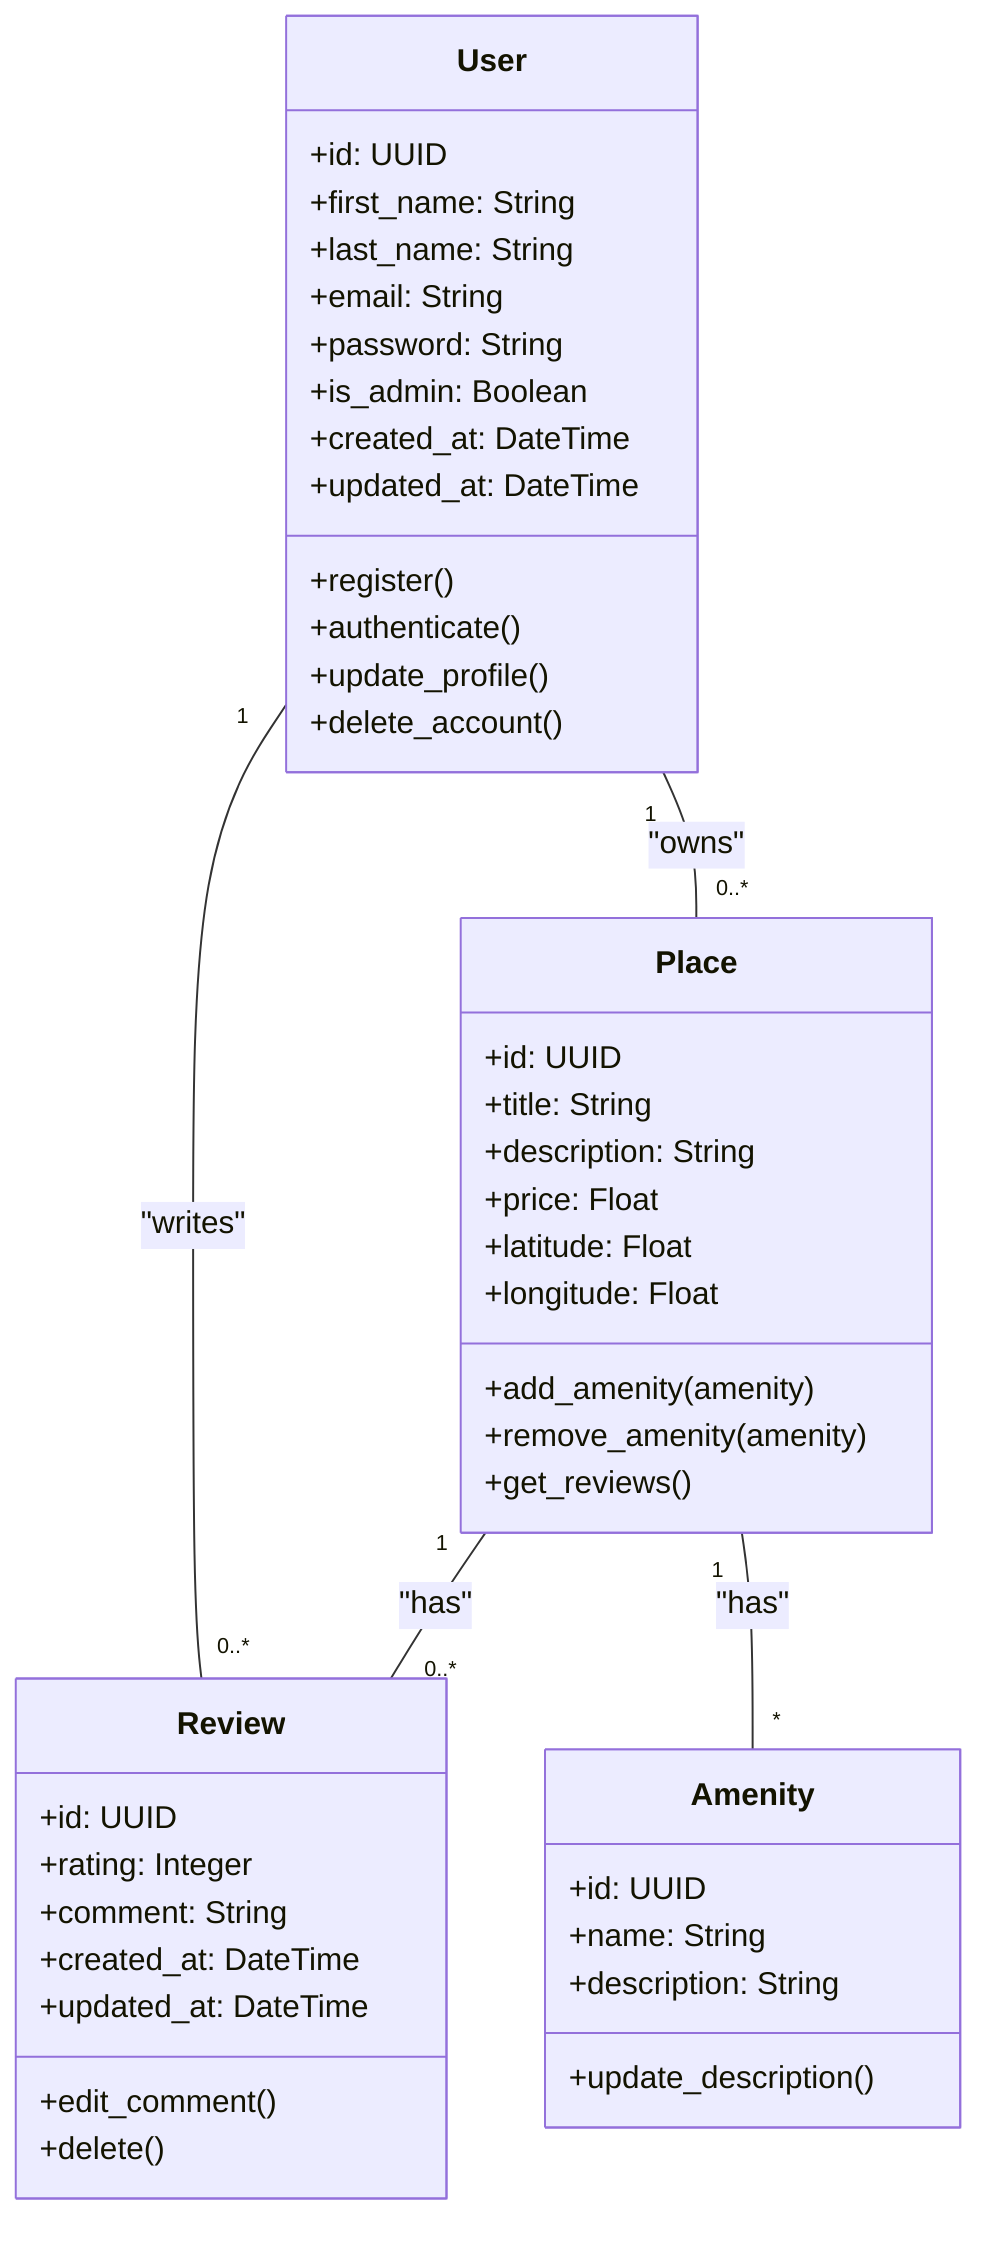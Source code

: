classDiagram
    %% ===== Main Entities =====
    class User {
        +id: UUID
        +first_name: String
        +last_name: String
        +email: String
        +password: String
        +is_admin: Boolean
        +created_at: DateTime
        +updated_at: DateTime
        +register()
        +authenticate()
        +update_profile()
        +delete_account()
    }

    class Place {
        +id: UUID
        +title: String
        +description: String
        +price: Float
        +latitude: Float
        +longitude: Float
        +add_amenity(amenity)
        +remove_amenity(amenity)
        +get_reviews()
    }

    class Review {
        +id: UUID
        +rating: Integer
        +comment: String
        +created_at: DateTime
        +updated_at: DateTime
        +edit_comment()
        +delete()
    }

    class Amenity {
        +id: UUID
        +name: String
        +description: String
        +update_description()
    }

    %% ===== Relationships =====
    User "1" -- "0..*" Place : "owns"
    User "1" -- "0..*" Review : "writes"
    Place "1" -- "0..*" Review : "has"
    Place "1" -- "*" Amenity : "has"